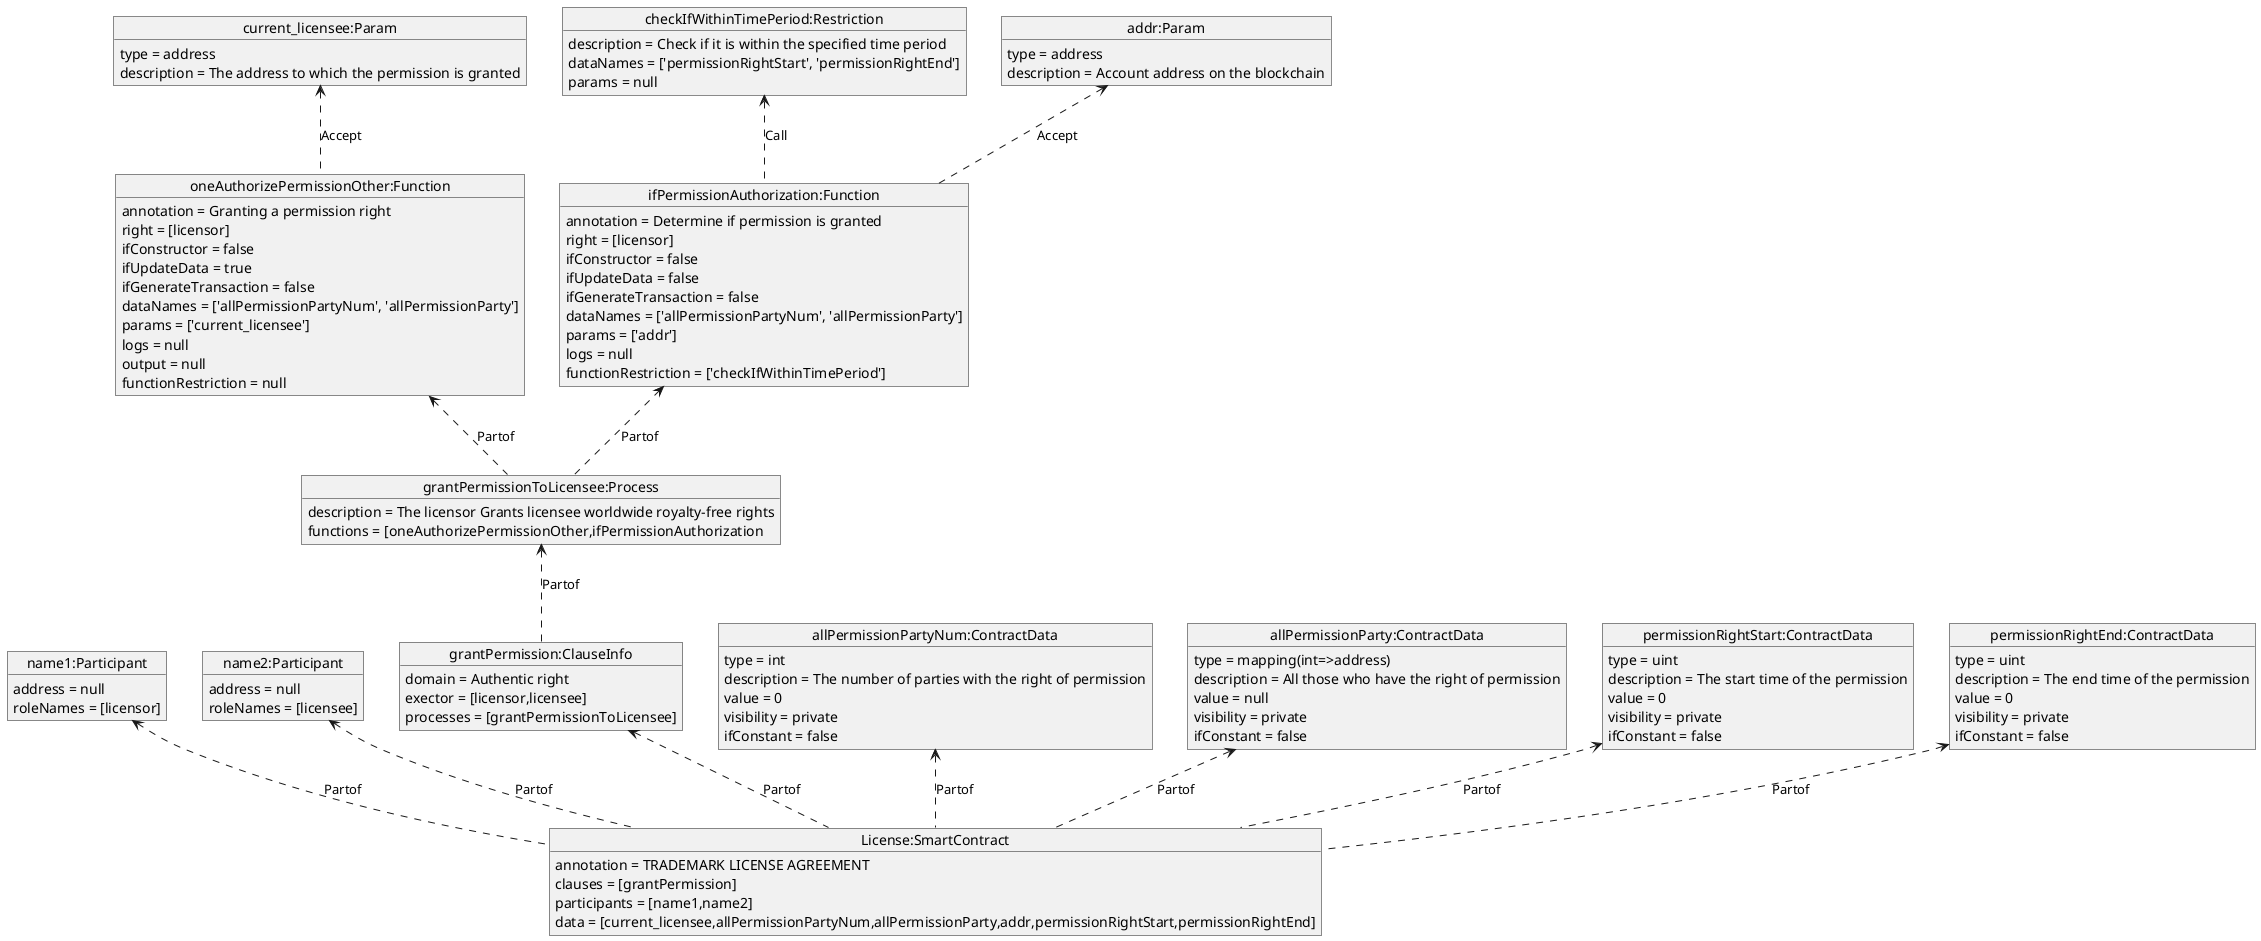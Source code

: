 @startuml
object "License:SmartContract" as License
License : annotation = TRADEMARK LICENSE AGREEMENT
License : clauses = [grantPermission]
License : participants = [name1,name2]
License : data = [current_licensee,allPermissionPartyNum,allPermissionParty,addr,permissionRightStart,permissionRightEnd]
object "name1:Participant" as name1
name1 : address = null
name1 : roleNames = [licensor]
object "name2:Participant" as name2
name2 : address = null
name2 : roleNames = [licensee]
object "grantPermission:ClauseInfo" as grantPermission
grantPermission : domain = Authentic right
grantPermission : exector = [licensor,licensee]
grantPermission : processes = [grantPermissionToLicensee]
object "grantPermissionToLicensee:Process" as grantPermissionToLicensee
grantPermissionToLicensee : description = The licensor Grants licensee worldwide royalty-free rights
grantPermissionToLicensee : functions = [oneAuthorizePermissionOther,ifPermissionAuthorization
object "oneAuthorizePermissionOther:Function" as oneAuthorizePermissionOther
oneAuthorizePermissionOther : annotation = Granting a permission right
oneAuthorizePermissionOther : right = [licensor]
oneAuthorizePermissionOther : ifConstructor = false
oneAuthorizePermissionOther : ifUpdateData = true
oneAuthorizePermissionOther : ifGenerateTransaction = false
oneAuthorizePermissionOther : dataNames = ['allPermissionPartyNum', 'allPermissionParty']
oneAuthorizePermissionOther : params = ['current_licensee']
oneAuthorizePermissionOther : logs = null
oneAuthorizePermissionOther : output = null
oneAuthorizePermissionOther : functionRestriction = null
object "ifPermissionAuthorization:Function" as ifPermissionAuthorization
ifPermissionAuthorization : annotation = Determine if permission is granted
ifPermissionAuthorization : right = [licensor]
ifPermissionAuthorization : ifConstructor = false
ifPermissionAuthorization : ifUpdateData = false
ifPermissionAuthorization : ifGenerateTransaction = false
ifPermissionAuthorization : dataNames = ['allPermissionPartyNum', 'allPermissionParty']
ifPermissionAuthorization : params = ['addr']
ifPermissionAuthorization : logs = null
ifPermissionAuthorization : functionRestriction = ['checkIfWithinTimePeriod']
object "checkIfWithinTimePeriod:Restriction" as checkIfWithinTimePeriod
checkIfWithinTimePeriod : description = Check if it is within the specified time period
checkIfWithinTimePeriod : dataNames = ['permissionRightStart', 'permissionRightEnd']
checkIfWithinTimePeriod : params = null
object "allPermissionPartyNum:ContractData" as allPermissionPartyNum
allPermissionPartyNum : type = int
allPermissionPartyNum : description = The number of parties with the right of permission
allPermissionPartyNum : value = 0
allPermissionPartyNum : visibility = private
allPermissionPartyNum : ifConstant = false
object "allPermissionParty:ContractData" as allPermissionParty
allPermissionParty : type = mapping(int=>address)
allPermissionParty : description = All those who have the right of permission
allPermissionParty : value = null
allPermissionParty : visibility = private
allPermissionParty : ifConstant = false
object "permissionRightStart:ContractData" as permissionRightStart
permissionRightStart : type = uint
permissionRightStart : description = The start time of the permission
permissionRightStart : value = 0
permissionRightStart : visibility = private
permissionRightStart : ifConstant = false
object "permissionRightEnd:ContractData" as permissionRightEnd
permissionRightEnd : type = uint
permissionRightEnd : description = The end time of the permission
permissionRightEnd : value = 0
permissionRightEnd : visibility = private
permissionRightEnd : ifConstant = false
object "addr:Param" as addr
addr : type = address
addr : description = Account address on the blockchain
object "current_licensee:Param" as current_licensee
current_licensee : type = address
current_licensee : description = The address to which the permission is granted
name1<.. License: Partof
name2<.. License: Partof
grantPermission<.. License: Partof
grantPermissionToLicensee<.. grantPermission: Partof
oneAuthorizePermissionOther<.. grantPermissionToLicensee: Partof
ifPermissionAuthorization<.. grantPermissionToLicensee: Partof
checkIfWithinTimePeriod<.. ifPermissionAuthorization: Call
allPermissionPartyNum<.. License: Partof
allPermissionParty<.. License: Partof
permissionRightStart<.. License: Partof
permissionRightEnd<.. License: Partof
current_licensee<..oneAuthorizePermissionOther: Accept
addr<..ifPermissionAuthorization: Accept
@enduml
